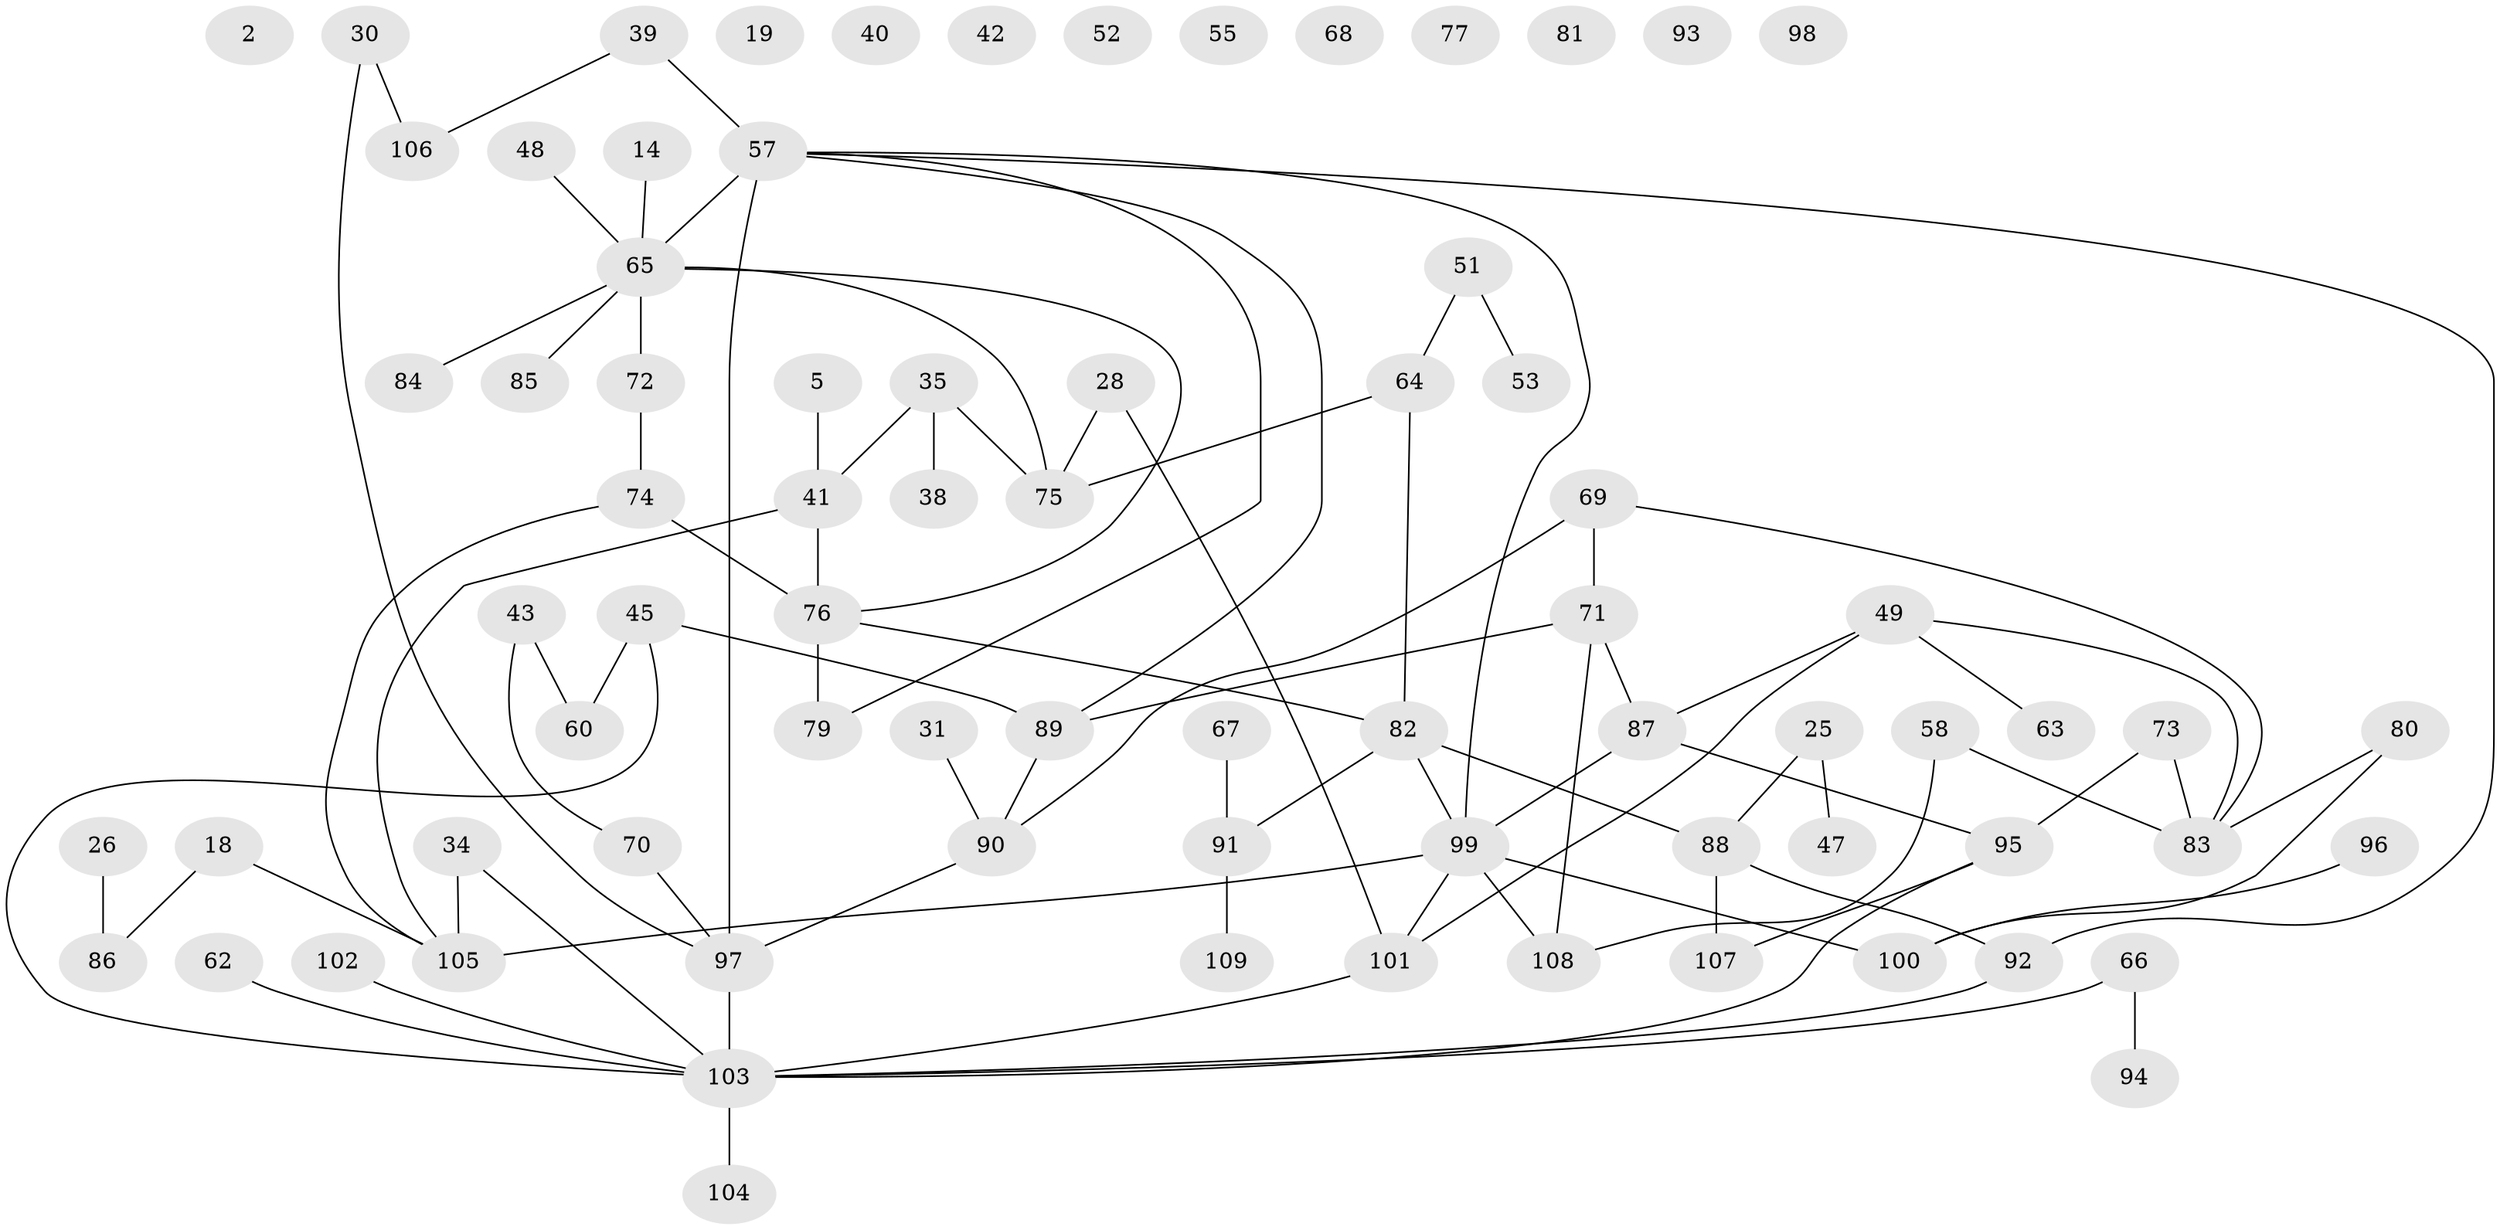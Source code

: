 // original degree distribution, {2: 0.26605504587155965, 0: 0.10091743119266056, 1: 0.2018348623853211, 3: 0.22018348623853212, 4: 0.12844036697247707, 6: 0.01834862385321101, 5: 0.05504587155963303, 8: 0.009174311926605505}
// Generated by graph-tools (version 1.1) at 2025/42/03/04/25 21:42:26]
// undirected, 76 vertices, 90 edges
graph export_dot {
graph [start="1"]
  node [color=gray90,style=filled];
  2;
  5;
  14;
  18;
  19;
  25;
  26;
  28;
  30;
  31;
  34 [super="+8"];
  35 [super="+9"];
  38;
  39;
  40;
  41;
  42;
  43;
  45;
  47;
  48;
  49;
  51;
  52;
  53;
  55;
  57 [super="+50"];
  58;
  60;
  62;
  63;
  64;
  65 [super="+15+3+29"];
  66;
  67;
  68;
  69 [super="+1"];
  70;
  71 [super="+44"];
  72 [super="+23"];
  73;
  74;
  75;
  76 [super="+46"];
  77;
  79;
  80;
  81;
  82 [super="+16"];
  83 [super="+12"];
  84;
  85;
  86;
  87;
  88;
  89;
  90;
  91;
  92 [super="+7+37+20"];
  93;
  94;
  95 [super="+61"];
  96;
  97 [super="+78"];
  98;
  99 [super="+56+54"];
  100;
  101;
  102;
  103 [super="+59"];
  104;
  105 [super="+22+21"];
  106;
  107;
  108;
  109;
  5 -- 41;
  14 -- 65;
  18 -- 86;
  18 -- 105;
  25 -- 47;
  25 -- 88;
  26 -- 86;
  28 -- 75;
  28 -- 101;
  30 -- 97;
  30 -- 106;
  31 -- 90;
  34 -- 105;
  34 -- 103;
  35 -- 38;
  35 -- 75 [weight=2];
  35 -- 41;
  39 -- 57;
  39 -- 106;
  41 -- 76;
  41 -- 105;
  43 -- 60;
  43 -- 70;
  45 -- 60;
  45 -- 89;
  45 -- 103;
  48 -- 65;
  49 -- 63;
  49 -- 83;
  49 -- 87;
  49 -- 101;
  51 -- 53;
  51 -- 64;
  57 -- 89;
  57 -- 65 [weight=3];
  57 -- 97 [weight=2];
  57 -- 92;
  57 -- 79;
  57 -- 99;
  58 -- 83;
  58 -- 108;
  62 -- 103;
  64 -- 75;
  64 -- 82;
  65 -- 72;
  65 -- 75;
  65 -- 84;
  65 -- 85;
  65 -- 76;
  66 -- 94;
  66 -- 103;
  67 -- 91;
  69 -- 90;
  69 -- 83;
  69 -- 71;
  70 -- 97;
  71 -- 89;
  71 -- 108;
  71 -- 87;
  72 -- 74;
  73 -- 95;
  73 -- 83;
  74 -- 105;
  74 -- 76;
  76 -- 82;
  76 -- 79;
  80 -- 100;
  80 -- 83;
  82 -- 88;
  82 -- 91;
  82 -- 99;
  87 -- 95 [weight=2];
  87 -- 99;
  88 -- 92;
  88 -- 107;
  89 -- 90;
  90 -- 97;
  91 -- 109;
  92 -- 103;
  95 -- 103;
  95 -- 107;
  96 -- 100;
  97 -- 103 [weight=2];
  99 -- 100;
  99 -- 101;
  99 -- 105;
  99 -- 108;
  101 -- 103;
  102 -- 103;
  103 -- 104;
}
